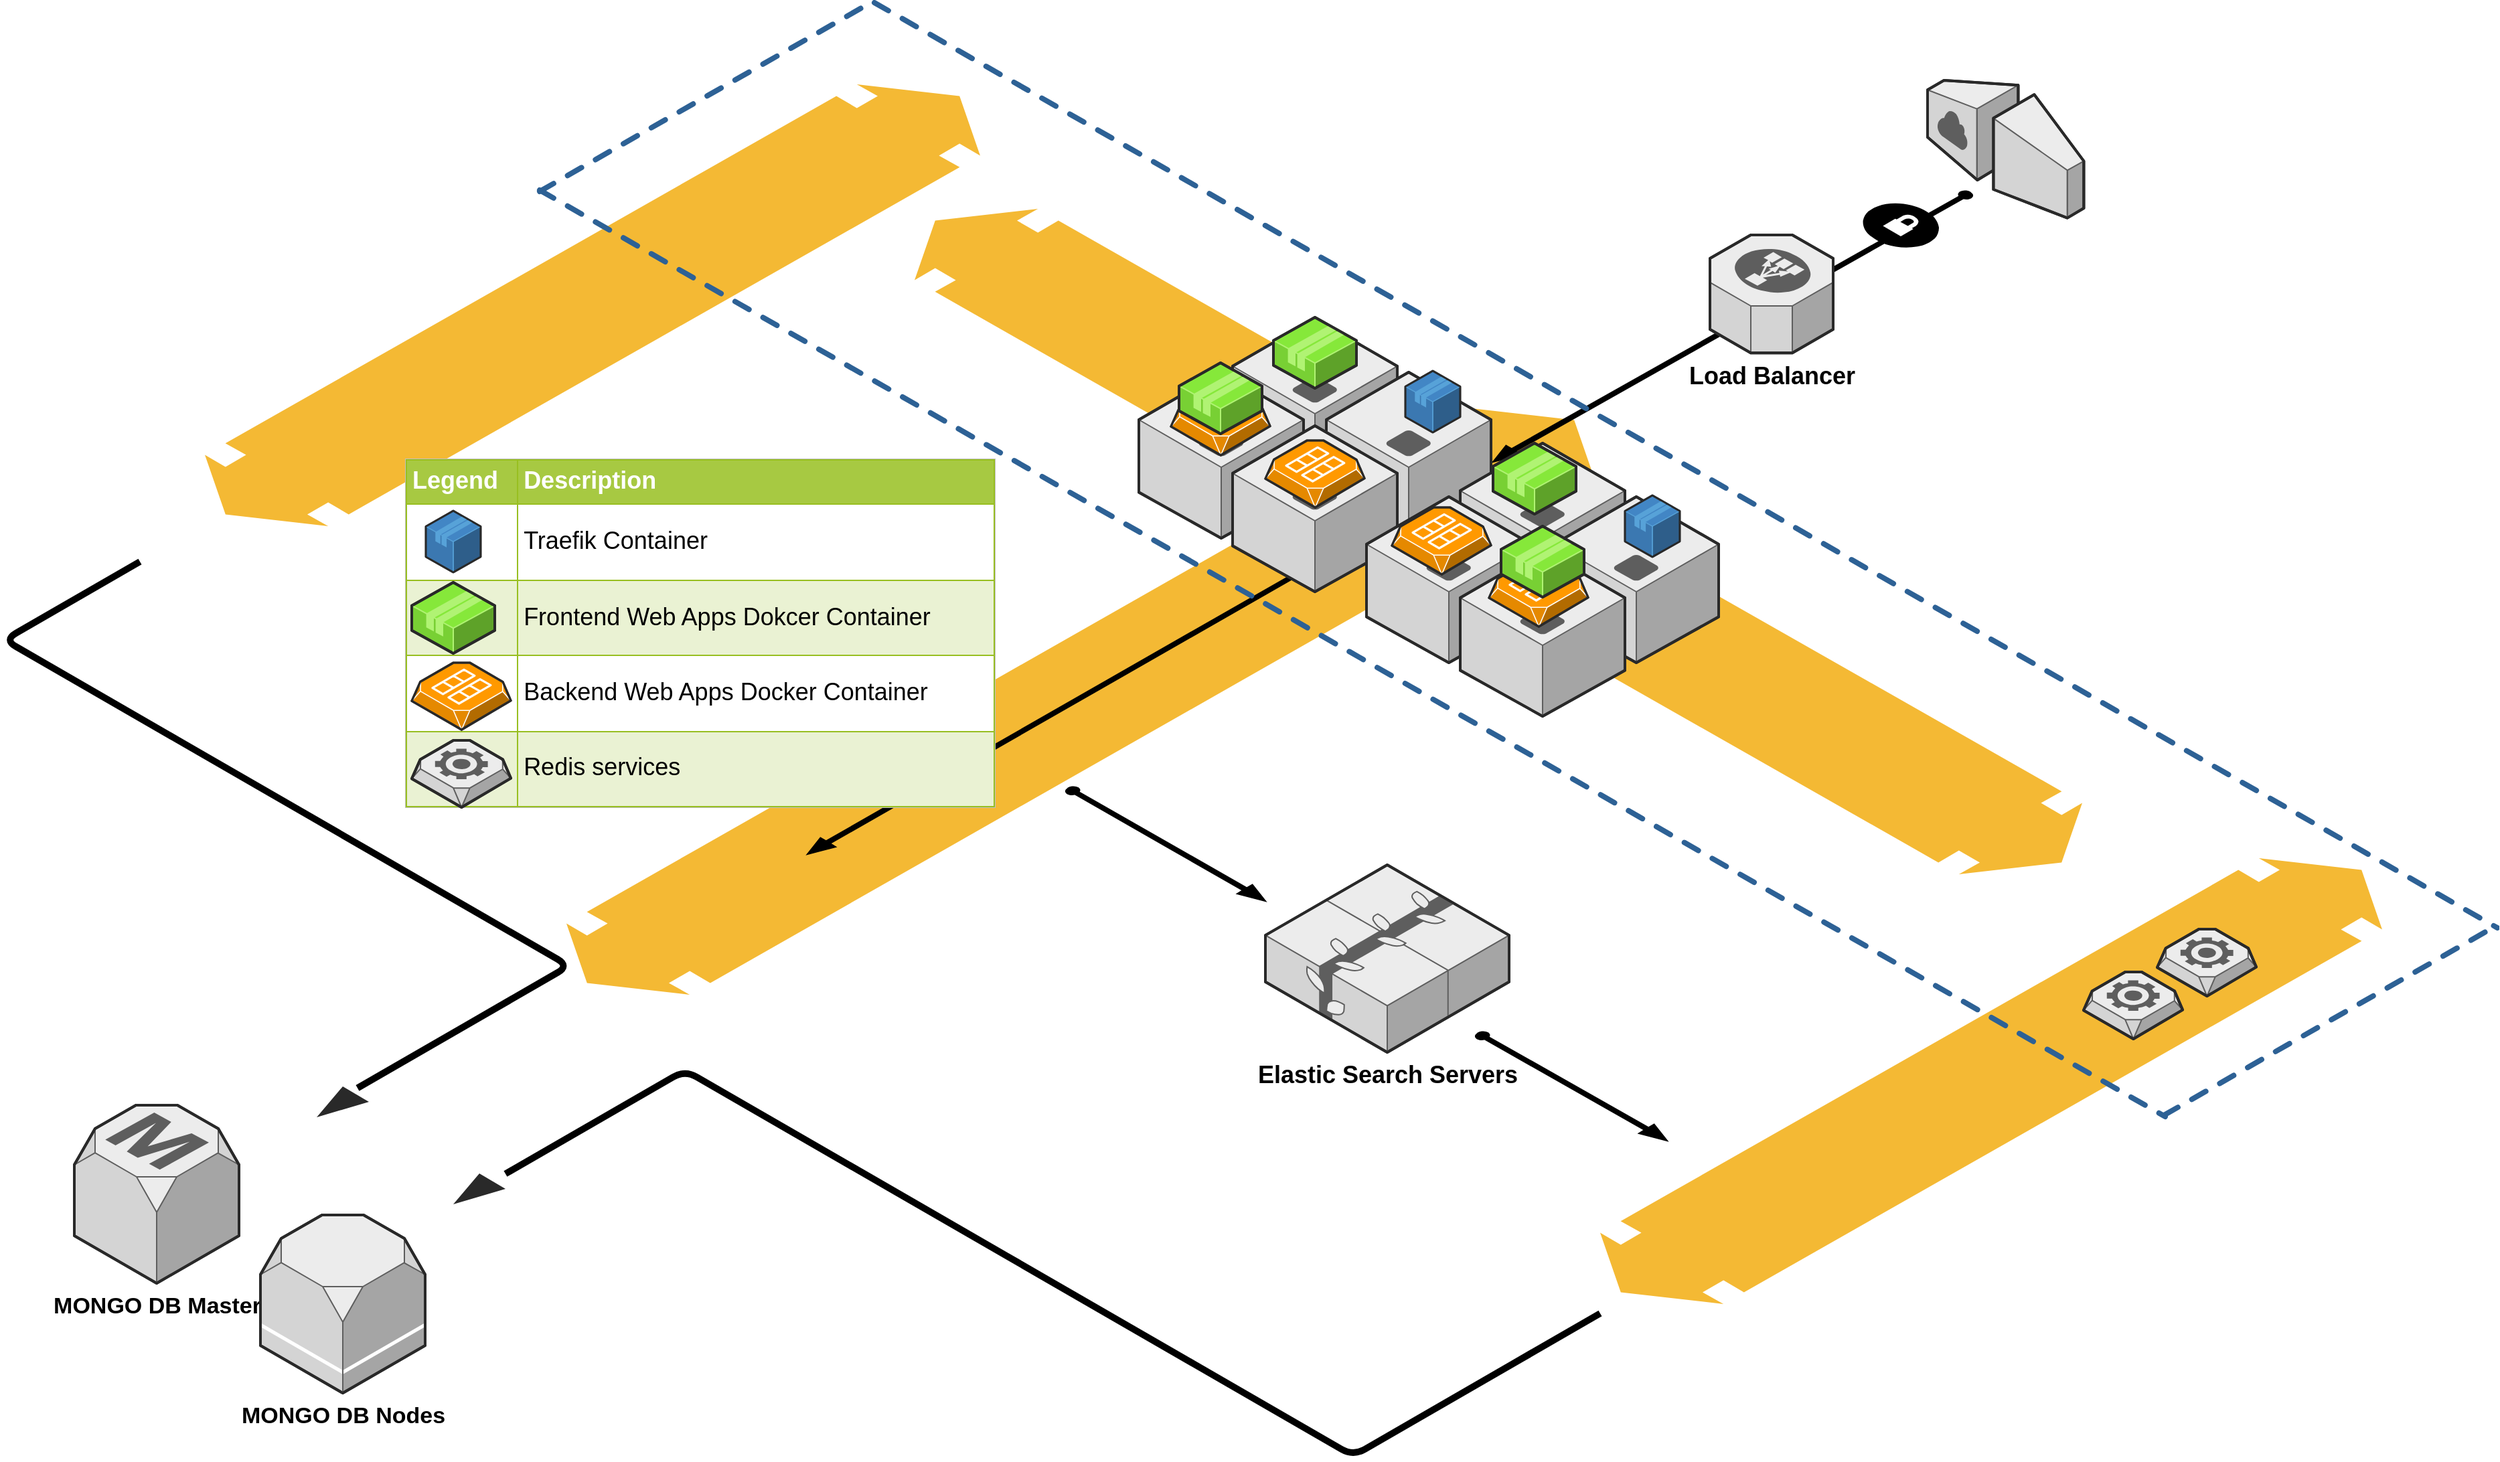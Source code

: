 <mxfile version="10.6.0" type="github"><diagram name="Page-1" id="aaaa8250-4180-3840-79b5-4cada1eebb92"><mxGraphModel dx="2906" dy="1536" grid="1" gridSize="10" guides="1" tooltips="1" connect="1" arrows="1" fold="1" page="1" pageScale="1" pageWidth="850" pageHeight="1100" background="#ffffff" math="0" shadow="0"><root><mxCell id="0"/><mxCell id="1" parent="0"/><mxCell id="mWYplqGjR9NN6_XYoo3l-15" value="" style="verticalLabelPosition=bottom;html=1;verticalAlign=top;strokeWidth=1;align=center;outlineConnect=0;dashed=0;outlineConnect=0;shape=mxgraph.aws3d.flatDoubleEdge;fillColor=#000000;aspect=fixed;shadow=0;fontSize=17;" vertex="1" parent="1"><mxGeometry x="1090" y="843" width="872" height="497" as="geometry"/></mxCell><mxCell id="d5ac148becb70bc-7" value="" style="verticalLabelPosition=bottom;html=1;verticalAlign=top;strokeWidth=1;dashed=0;shape=mxgraph.aws3d.flatDoubleEdge;fillColor=#000000;aspect=fixed;rounded=1;shadow=0;comic=0;fontFamily=Verdana;fontSize=12;fontColor=#000000;flipV=1;" parent="1" vertex="1"><mxGeometry x="1602" y="1328" width="584" height="333" as="geometry"/></mxCell><mxCell id="1a8abee3a6cfdf20-38" value="" style="verticalLabelPosition=bottom;html=1;verticalAlign=top;strokeWidth=1;dashed=0;shape=mxgraph.aws3d.flatDoubleEdge;fillColor=#000000;aspect=fixed;rounded=1;shadow=0;comic=0;fontFamily=Verdana;fontSize=12;fontColor=#000000;flipV=1;" parent="1" vertex="1"><mxGeometry x="830" y="992" width="768" height="438" as="geometry"/></mxCell><mxCell id="1a8abee3a6cfdf20-28" value="" style="verticalLabelPosition=bottom;html=1;verticalAlign=top;strokeWidth=1;dashed=0;shape=mxgraph.aws3d.flatDoubleEdge;fillColor=#000000;aspect=fixed;rounded=1;shadow=0;comic=0;fontFamily=Verdana;fontSize=12;fontColor=#000000;flipV=1;" parent="1" vertex="1"><mxGeometry x="560" y="750" width="579" height="330" as="geometry"/></mxCell><mxCell id="1a8abee3a6cfdf20-3" value="" style="edgeStyle=isometricEdgeStyle;endArrow=none;html=1;labelBackgroundColor=none;strokeColor=#000000;strokeWidth=5;fontFamily=Verdana;fontSize=12;fontColor=#000000;exitX=0.782;exitY=0.947;exitDx=0;exitDy=0;exitPerimeter=0;" parent="1" edge="1" source="1a8abee3a6cfdf20-25"><mxGeometry width="50" height="100" relative="1" as="geometry"><mxPoint x="720" y="1460" as="sourcePoint"/><mxPoint x="511.5" y="1106.5" as="targetPoint"/><Array as="points"><mxPoint x="551.5" y="1246.5"/></Array></mxGeometry></mxCell><mxCell id="1a8abee3a6cfdf20-10" value="" style="verticalLabelPosition=bottom;html=1;verticalAlign=top;strokeWidth=1;dashed=0;shape=mxgraph.aws3d.internetGateway;fillColor=#ECECEC;strokeColor=#5E5E5E;aspect=fixed;rounded=1;shadow=0;comic=0;fontSize=12;fontColor=#000000;flipH=1;flipV=0;" parent="1" vertex="1"><mxGeometry x="1846.5" y="747" width="116.7" height="102.8" as="geometry"/></mxCell><mxCell id="1a8abee3a6cfdf20-19" value="Elastic Search Servers" style="verticalLabelPosition=bottom;html=1;verticalAlign=top;strokeWidth=1;dashed=0;shape=mxgraph.aws3d.elasticBeanstalk;fillColor=#ECECEC;strokeColor=#5E5E5E;aspect=fixed;rounded=1;shadow=0;comic=0;fontSize=18;fontColor=#000000;fontStyle=1" parent="1" vertex="1"><mxGeometry x="1352" y="1333" width="182" height="140" as="geometry"/></mxCell><mxCell id="1a8abee3a6cfdf20-25" value="" style="verticalLabelPosition=bottom;html=1;verticalAlign=top;strokeWidth=1;dashed=0;shape=mxgraph.aws3d.arrowhead;aspect=fixed;rounded=1;shadow=0;comic=0;fillColor=none;fontFamily=Verdana;fontSize=12;fontColor=#000000;flipV=1;" parent="1" vertex="1"><mxGeometry x="643.5" y="1498.5" width="39" height="23" as="geometry"/></mxCell><mxCell id="1a8abee3a6cfdf20-36" value="" style="verticalLabelPosition=bottom;html=1;verticalAlign=top;strokeWidth=1;dashed=0;shape=mxgraph.aws3d.arrowSW;fillColor=#000000;aspect=fixed;rounded=1;shadow=0;comic=0;fontFamily=Verdana;fontSize=12;fontColor=#000000;" parent="1" vertex="1"><mxGeometry x="1522" y="830" width="358" height="202" as="geometry"/></mxCell><mxCell id="1a8abee3a6cfdf20-37" value="" style="verticalLabelPosition=bottom;html=1;verticalAlign=top;strokeWidth=1;dashed=0;shape=mxgraph.aws3d.arrowSW;fillColor=#000000;aspect=fixed;rounded=1;shadow=0;comic=0;fontFamily=Verdana;fontSize=12;fontColor=#000000;" parent="1" vertex="1"><mxGeometry x="1010" y="1105" width="385" height="220" as="geometry"/></mxCell><mxCell id="1a8abee3a6cfdf20-39" value="" style="verticalLabelPosition=bottom;html=1;verticalAlign=top;strokeWidth=1;dashed=0;shape=mxgraph.aws3d.arrowSE;fillColor=#000000;aspect=fixed;rounded=1;shadow=0;comic=0;fontFamily=Verdana;fontSize=12;fontColor=#000000;" parent="1" vertex="1"><mxGeometry x="1203" y="1275" width="149" height="85" as="geometry"/></mxCell><mxCell id="d5ac148becb70bc-1" value="" style="verticalLabelPosition=bottom;html=1;verticalAlign=top;strokeWidth=1;dashed=0;shape=mxgraph.aws3d.arrowSE;fillColor=#000000;aspect=fixed;rounded=1;shadow=0;comic=0;fontFamily=Verdana;fontSize=12;fontColor=#000000;" parent="1" vertex="1"><mxGeometry x="1509" y="1458" width="143" height="81" as="geometry"/></mxCell><mxCell id="d5ac148becb70bc-8" value="" style="verticalLabelPosition=bottom;html=1;verticalAlign=top;strokeWidth=1;dashed=0;shape=mxgraph.aws3d.dashedArrowlessEdge;fillColor=#000000;aspect=fixed;rounded=1;shadow=0;comic=0;fontFamily=Verdana;fontSize=12;fontColor=#000000;" parent="1" vertex="1"><mxGeometry x="1060" y="689" width="1212" height="691" as="geometry"/></mxCell><mxCell id="d5ac148becb70bc-9" value="" style="verticalLabelPosition=bottom;html=1;verticalAlign=top;strokeWidth=1;dashed=0;shape=mxgraph.aws3d.dashedArrowlessEdge;fillColor=#000000;aspect=fixed;rounded=1;shadow=0;comic=0;fontFamily=Verdana;fontSize=12;fontColor=#000000;" parent="1" vertex="1"><mxGeometry x="810" y="829" width="1214" height="692" as="geometry"/></mxCell><mxCell id="d5ac148becb70bc-12" value="" style="verticalLabelPosition=bottom;html=1;verticalAlign=top;strokeWidth=1;dashed=0;shape=mxgraph.aws3d.dashedArrowlessEdge;fillColor=#000000;aspect=fixed;rounded=1;shadow=0;comic=0;fontFamily=Verdana;fontSize=12;fontColor=#000000;flipV=1;" parent="1" vertex="1"><mxGeometry x="2023" y="1378" width="249" height="142" as="geometry"/></mxCell><mxCell id="d5ac148becb70bc-14" value="" style="edgeStyle=isometricEdgeStyle;endArrow=none;html=1;labelBackgroundColor=none;strokeColor=#000000;strokeWidth=5;fontFamily=Verdana;fontSize=12;fontColor=#000000;" parent="1" edge="1" source="d5ac148becb70bc-15"><mxGeometry width="50" height="100" relative="1" as="geometry"><mxPoint x="790" y="1560" as="sourcePoint"/><mxPoint x="1602" y="1668" as="targetPoint"/><Array as="points"><mxPoint x="1150" y="1620"/></Array></mxGeometry></mxCell><mxCell id="d5ac148becb70bc-15" value="" style="verticalLabelPosition=bottom;html=1;verticalAlign=top;strokeWidth=1;dashed=0;shape=mxgraph.aws3d.arrowhead;aspect=fixed;rounded=1;shadow=0;comic=0;fillColor=none;fontFamily=Verdana;fontSize=12;fontColor=#000000;flipV=1;" parent="1" vertex="1"><mxGeometry x="745.5" y="1563.5" width="39" height="23" as="geometry"/></mxCell><mxCell id="mWYplqGjR9NN6_XYoo3l-1" value="MONGO DB Master&lt;br style=&quot;font-size: 17px;&quot;&gt;&lt;br style=&quot;font-size: 17px;&quot;&gt;" style="verticalLabelPosition=bottom;html=1;verticalAlign=top;strokeWidth=1;align=center;outlineConnect=0;dashed=0;outlineConnect=0;shape=mxgraph.aws3d.rdsMaster;fillColor=#ECECEC;strokeColor=#5E5E5E;aspect=fixed;shadow=0;fontStyle=1;labelPosition=center;fontSize=17;" vertex="1" parent="1"><mxGeometry x="462.5" y="1512.5" width="123" height="133" as="geometry"/></mxCell><mxCell id="mWYplqGjR9NN6_XYoo3l-2" value="MONGO DB Nodes" style="verticalLabelPosition=bottom;html=1;verticalAlign=top;strokeWidth=1;align=center;outlineConnect=0;dashed=0;outlineConnect=0;shape=mxgraph.aws3d.rds;fillColor=#ECECEC;strokeColor=#5E5E5E;aspect=fixed;shadow=0;fontStyle=1;fontSize=17;" vertex="1" parent="1"><mxGeometry x="601.5" y="1594.5" width="123" height="133" as="geometry"/></mxCell><mxCell id="1a8abee3a6cfdf20-1" value="" style="verticalLabelPosition=bottom;html=1;verticalAlign=top;strokeWidth=1;dashed=0;shape=mxgraph.aws3d.secureConnection;fillColor=#000000;strokeColor=#ffffff;aspect=fixed;rounded=1;shadow=0;comic=0;fontSize=12;fontColor=#000000;" parent="1" vertex="1"><mxGeometry x="1798" y="838.5" width="57.0" height="34" as="geometry"/></mxCell><mxCell id="mWYplqGjR9NN6_XYoo3l-12" value="" style="verticalLabelPosition=bottom;html=1;verticalAlign=top;strokeWidth=1;align=center;outlineConnect=0;dashed=0;outlineConnect=0;shape=mxgraph.aws3d.worker;fillColor=#ECECEC;strokeColor=#5E5E5E;aspect=fixed;shadow=0;fontSize=17;" vertex="1" parent="1"><mxGeometry x="2018" y="1381" width="74" height="50" as="geometry"/></mxCell><mxCell id="mWYplqGjR9NN6_XYoo3l-13" value="" style="verticalLabelPosition=bottom;html=1;verticalAlign=top;strokeWidth=1;align=center;outlineConnect=0;dashed=0;outlineConnect=0;shape=mxgraph.aws3d.worker;fillColor=#ECECEC;strokeColor=#5E5E5E;aspect=fixed;shadow=0;fontSize=17;" vertex="1" parent="1"><mxGeometry x="1963" y="1413" width="74" height="50" as="geometry"/></mxCell><mxCell id="mWYplqGjR9NN6_XYoo3l-8" value="" style="verticalLabelPosition=bottom;html=1;verticalAlign=top;strokeWidth=1;dashed=0;shape=mxgraph.aws3d.application_server;fillColor=#ECECEC;strokeColor=#5E5E5E;aspect=fixed;rounded=1;shadow=0;comic=0;fontSize=12;fontColor=#000000;" vertex="1" parent="1"><mxGeometry x="1327.5" y="925" width="123" height="124" as="geometry"/></mxCell><mxCell id="mWYplqGjR9NN6_XYoo3l-9" value="" style="verticalLabelPosition=bottom;html=1;verticalAlign=top;strokeWidth=1;dashed=0;shape=mxgraph.aws3d.application_server;fillColor=#ECECEC;strokeColor=#5E5E5E;aspect=fixed;rounded=1;shadow=0;comic=0;fontSize=12;fontColor=#000000;" vertex="1" parent="1"><mxGeometry x="1257.5" y="965" width="123" height="124" as="geometry"/></mxCell><mxCell id="mWYplqGjR9NN6_XYoo3l-10" value="" style="verticalLabelPosition=bottom;html=1;verticalAlign=top;strokeWidth=1;dashed=0;shape=mxgraph.aws3d.application_server;fillColor=#ECECEC;strokeColor=#5E5E5E;aspect=fixed;rounded=1;shadow=0;comic=0;fontSize=12;fontColor=#000000;" vertex="1" parent="1"><mxGeometry x="1397.5" y="965" width="123" height="124" as="geometry"/></mxCell><mxCell id="mWYplqGjR9NN6_XYoo3l-11" value="" style="verticalLabelPosition=bottom;html=1;verticalAlign=top;strokeWidth=1;dashed=0;shape=mxgraph.aws3d.application_server;fillColor=#ECECEC;strokeColor=#5E5E5E;aspect=fixed;rounded=1;shadow=0;comic=0;fontSize=12;fontColor=#000000;" vertex="1" parent="1"><mxGeometry x="1327.5" y="1005" width="123" height="124" as="geometry"/></mxCell><mxCell id="mWYplqGjR9NN6_XYoo3l-4" value="" style="verticalLabelPosition=bottom;html=1;verticalAlign=top;strokeWidth=1;align=center;outlineConnect=0;dashed=0;outlineConnect=0;shape=mxgraph.aws3d.ami2;aspect=fixed;fillColor=#FF9900;strokeColor=#ffffff;shadow=0;fontSize=17;" vertex="1" parent="1"><mxGeometry x="1281.5" y="977" width="74" height="50" as="geometry"/></mxCell><mxCell id="1a8abee3a6cfdf20-15" value="" style="verticalLabelPosition=bottom;html=1;verticalAlign=top;strokeWidth=1;dashed=0;shape=mxgraph.aws3d.application_server;fillColor=#ECECEC;strokeColor=#5E5E5E;aspect=fixed;rounded=1;shadow=0;comic=0;fontSize=12;fontColor=#000000;" parent="1" vertex="1"><mxGeometry x="1497.5" y="1018" width="123" height="124" as="geometry"/></mxCell><mxCell id="1a8abee3a6cfdf20-16" value="" style="verticalLabelPosition=bottom;html=1;verticalAlign=top;strokeWidth=1;dashed=0;shape=mxgraph.aws3d.application_server;fillColor=#ECECEC;strokeColor=#5E5E5E;aspect=fixed;rounded=1;shadow=0;comic=0;fontSize=12;fontColor=#000000;" parent="1" vertex="1"><mxGeometry x="1427.5" y="1058" width="123" height="124" as="geometry"/></mxCell><mxCell id="1a8abee3a6cfdf20-17" value="" style="verticalLabelPosition=bottom;html=1;verticalAlign=top;strokeWidth=1;dashed=0;shape=mxgraph.aws3d.application_server;fillColor=#ECECEC;strokeColor=#5E5E5E;aspect=fixed;rounded=1;shadow=0;comic=0;fontSize=12;fontColor=#000000;" parent="1" vertex="1"><mxGeometry x="1567.5" y="1058" width="123" height="124" as="geometry"/></mxCell><mxCell id="1a8abee3a6cfdf20-18" value="" style="verticalLabelPosition=bottom;html=1;verticalAlign=top;strokeWidth=1;dashed=0;shape=mxgraph.aws3d.application_server;fillColor=#ECECEC;strokeColor=#5E5E5E;aspect=fixed;rounded=1;shadow=0;comic=0;fontSize=12;fontColor=#000000;" parent="1" vertex="1"><mxGeometry x="1497.5" y="1098" width="123" height="124" as="geometry"/></mxCell><mxCell id="1a8abee3a6cfdf20-23" value="" style="verticalLabelPosition=bottom;html=1;verticalAlign=top;strokeWidth=1;dashed=0;shape=mxgraph.aws3d.application2;fillColor=#86E83A;strokeColor=#B0F373;aspect=fixed;rounded=1;shadow=0;comic=0;fontSize=12;fontColor=#000000;" parent="1" vertex="1"><mxGeometry x="1358" y="924" width="62" height="53" as="geometry"/></mxCell><mxCell id="mWYplqGjR9NN6_XYoo3l-3" value="" style="verticalLabelPosition=bottom;html=1;verticalAlign=top;strokeWidth=1;align=center;outlineConnect=0;dashed=0;outlineConnect=0;shape=mxgraph.aws3d.application;fillColor=#4286c5;strokeColor=#57A2D8;aspect=fixed;shadow=0;fontSize=17;" vertex="1" parent="1"><mxGeometry x="1620.5" y="1057" width="41" height="46" as="geometry"/></mxCell><mxCell id="mWYplqGjR9NN6_XYoo3l-14" value="" style="verticalLabelPosition=bottom;html=1;verticalAlign=top;strokeWidth=1;dashed=0;shape=mxgraph.aws3d.dashedArrowlessEdge;fillColor=#000000;aspect=fixed;rounded=1;shadow=0;comic=0;fontFamily=Verdana;fontSize=12;fontColor=#000000;flipV=1;" vertex="1" parent="1"><mxGeometry x="810" y="688" width="249" height="142" as="geometry"/></mxCell><mxCell id="1a8abee3a6cfdf20-6" value="Load Balancer" style="verticalLabelPosition=bottom;html=1;verticalAlign=top;strokeWidth=1;dashed=0;shape=mxgraph.aws3d.elasticLoadBalancing;fillColor=#ECECEC;strokeColor=#5E5E5E;aspect=fixed;rounded=1;shadow=0;comic=0;fontSize=18;fontColor=#000000;fontStyle=1" parent="1" vertex="1"><mxGeometry x="1684" y="862.5" width="92" height="88.17" as="geometry"/></mxCell><mxCell id="mWYplqGjR9NN6_XYoo3l-17" value="" style="verticalLabelPosition=bottom;html=1;verticalAlign=top;strokeWidth=1;dashed=0;shape=mxgraph.aws3d.application2;fillColor=#86E83A;strokeColor=#B0F373;aspect=fixed;rounded=1;shadow=0;comic=0;fontSize=12;fontColor=#000000;" vertex="1" parent="1"><mxGeometry x="1522" y="1018" width="62" height="53" as="geometry"/></mxCell><mxCell id="mWYplqGjR9NN6_XYoo3l-18" value="" style="verticalLabelPosition=bottom;html=1;verticalAlign=top;strokeWidth=1;align=center;outlineConnect=0;dashed=0;outlineConnect=0;shape=mxgraph.aws3d.ami2;aspect=fixed;fillColor=#FF9900;strokeColor=#ffffff;shadow=0;fontSize=17;" vertex="1" parent="1"><mxGeometry x="1352" y="1016" width="74" height="50" as="geometry"/></mxCell><mxCell id="mWYplqGjR9NN6_XYoo3l-19" value="" style="verticalLabelPosition=bottom;html=1;verticalAlign=top;strokeWidth=1;align=center;outlineConnect=0;dashed=0;outlineConnect=0;shape=mxgraph.aws3d.ami2;aspect=fixed;fillColor=#FF9900;strokeColor=#ffffff;shadow=0;fontSize=17;" vertex="1" parent="1"><mxGeometry x="1446.5" y="1066" width="74" height="50" as="geometry"/></mxCell><mxCell id="mWYplqGjR9NN6_XYoo3l-20" value="" style="verticalLabelPosition=bottom;html=1;verticalAlign=top;strokeWidth=1;align=center;outlineConnect=0;dashed=0;outlineConnect=0;shape=mxgraph.aws3d.ami2;aspect=fixed;fillColor=#FF9900;strokeColor=#ffffff;shadow=0;fontSize=17;" vertex="1" parent="1"><mxGeometry x="1519" y="1105" width="74" height="50" as="geometry"/></mxCell><mxCell id="mWYplqGjR9NN6_XYoo3l-21" value="" style="verticalLabelPosition=bottom;html=1;verticalAlign=top;strokeWidth=1;dashed=0;shape=mxgraph.aws3d.application2;fillColor=#86E83A;strokeColor=#B0F373;aspect=fixed;rounded=1;shadow=0;comic=0;fontSize=12;fontColor=#000000;" vertex="1" parent="1"><mxGeometry x="1528" y="1080" width="62" height="53" as="geometry"/></mxCell><mxCell id="mWYplqGjR9NN6_XYoo3l-22" value="" style="verticalLabelPosition=bottom;html=1;verticalAlign=top;strokeWidth=1;dashed=0;shape=mxgraph.aws3d.application2;fillColor=#86E83A;strokeColor=#B0F373;aspect=fixed;rounded=1;shadow=0;comic=0;fontSize=12;fontColor=#000000;" vertex="1" parent="1"><mxGeometry x="1287.5" y="958" width="62" height="53" as="geometry"/></mxCell><mxCell id="mWYplqGjR9NN6_XYoo3l-23" value="&lt;table border=&quot;1&quot; width=&quot;100%&quot; cellpadding=&quot;4&quot; style=&quot;width: 100% ; height: 100% ; border-collapse: collapse&quot;&gt;&lt;tbody&gt;&lt;tr style=&quot;background-color: #a7c942 ; color: #ffffff ; border: 1px solid #98bf21&quot;&gt;&lt;th align=&quot;left&quot;&gt;Legend&lt;/th&gt;&lt;th align=&quot;left&quot;&gt;Description&lt;/th&gt;&lt;/tr&gt;&lt;tr style=&quot;border: 1px solid #98bf21&quot;&gt;&lt;td style=&quot;line-height: 240%&quot;&gt;&lt;br&gt;&lt;/td&gt;&lt;td&gt;Traefik Container&lt;/td&gt;&lt;/tr&gt;&lt;tr style=&quot;background-color: #eaf2d3 ; border: 1px solid #98bf21&quot;&gt;&lt;td style=&quot;line-height: 240%&quot;&gt;&lt;br&gt;&lt;/td&gt;&lt;td&gt;Frontend Web Apps Dokcer Container&lt;/td&gt;&lt;/tr&gt;&lt;tr style=&quot;border: 1px solid #98bf21&quot;&gt;&lt;td style=&quot;line-height: 240%&quot;&gt;&lt;br&gt;&lt;/td&gt;&lt;td&gt;Backend Web Apps Docker Container&lt;/td&gt;&lt;/tr&gt;&lt;tr style=&quot;background-color: #eaf2d3 ; border: 1px solid #98bf21&quot;&gt;&lt;td style=&quot;line-height: 240%&quot;&gt;&lt;br&gt;&lt;/td&gt;&lt;td&gt;Redis services&lt;/td&gt;&lt;/tr&gt;&lt;/tbody&gt;&lt;/table&gt;" style="text;html=1;strokeColor=#c0c0c0;fillColor=#ffffff;overflow=fill;rounded=0;shadow=0;fontSize=18;" vertex="1" parent="1"><mxGeometry x="710" y="1030" width="440" height="260" as="geometry"/></mxCell><mxCell id="mWYplqGjR9NN6_XYoo3l-16" value="" style="verticalLabelPosition=bottom;html=1;verticalAlign=top;strokeWidth=1;align=center;outlineConnect=0;dashed=0;outlineConnect=0;shape=mxgraph.aws3d.application;fillColor=#4286c5;strokeColor=#57A2D8;aspect=fixed;shadow=0;fontSize=17;" vertex="1" parent="1"><mxGeometry x="725" y="1068.5" width="41" height="46" as="geometry"/></mxCell><mxCell id="mWYplqGjR9NN6_XYoo3l-25" value="" style="verticalLabelPosition=bottom;html=1;verticalAlign=top;strokeWidth=1;align=center;outlineConnect=0;dashed=0;outlineConnect=0;shape=mxgraph.aws3d.ami2;aspect=fixed;fillColor=#FF9900;strokeColor=#ffffff;shadow=0;fontSize=17;" vertex="1" parent="1"><mxGeometry x="714.5" y="1182" width="74" height="50" as="geometry"/></mxCell><mxCell id="mWYplqGjR9NN6_XYoo3l-27" value="" style="verticalLabelPosition=bottom;html=1;verticalAlign=top;strokeWidth=1;align=center;outlineConnect=0;dashed=0;outlineConnect=0;shape=mxgraph.aws3d.application;fillColor=#4286c5;strokeColor=#57A2D8;aspect=fixed;shadow=0;fontSize=17;" vertex="1" parent="1"><mxGeometry x="1456.5" y="964" width="41" height="46" as="geometry"/></mxCell><mxCell id="mWYplqGjR9NN6_XYoo3l-24" value="" style="verticalLabelPosition=bottom;html=1;verticalAlign=top;strokeWidth=1;dashed=0;shape=mxgraph.aws3d.application2;fillColor=#86E83A;strokeColor=#B0F373;aspect=fixed;rounded=1;shadow=0;comic=0;fontSize=12;fontColor=#000000;" vertex="1" parent="1"><mxGeometry x="714.5" y="1122" width="62" height="53" as="geometry"/></mxCell><mxCell id="mWYplqGjR9NN6_XYoo3l-28" value="" style="verticalLabelPosition=bottom;html=1;verticalAlign=top;strokeWidth=1;align=center;outlineConnect=0;dashed=0;outlineConnect=0;shape=mxgraph.aws3d.worker;fillColor=#ECECEC;strokeColor=#5E5E5E;aspect=fixed;shadow=0;fontSize=17;" vertex="1" parent="1"><mxGeometry x="714.5" y="1240" width="74" height="50" as="geometry"/></mxCell></root></mxGraphModel></diagram></mxfile>